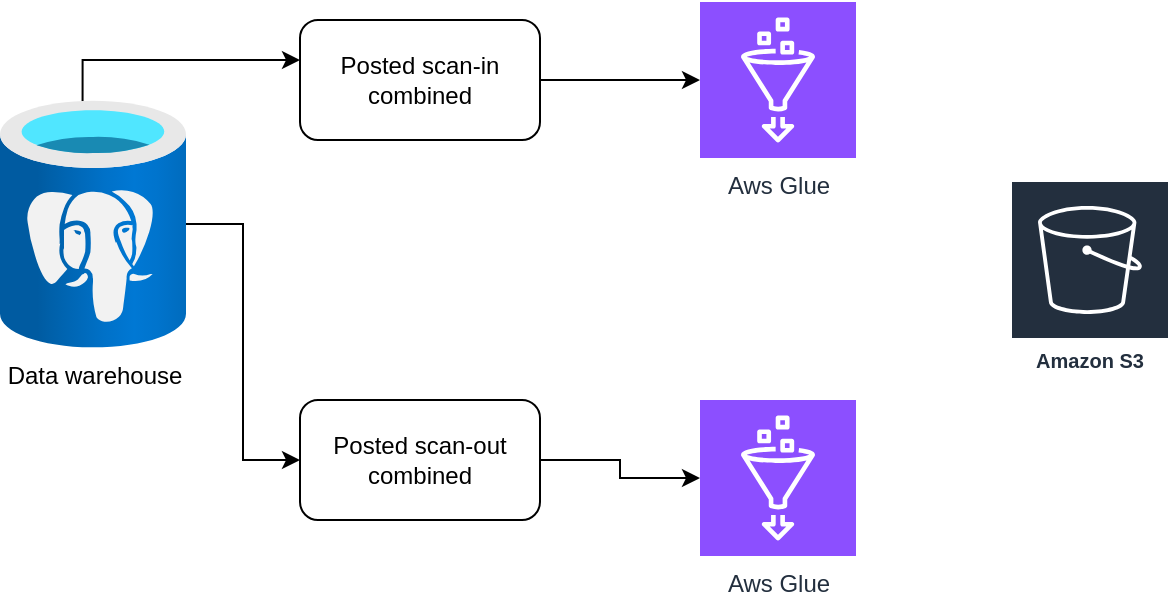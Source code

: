 <mxfile version="24.5.2" type="github">
  <diagram name="Page-1" id="iZcKI4B3J8yrRd7xRlpH">
    <mxGraphModel dx="1034" dy="2147" grid="1" gridSize="10" guides="1" tooltips="1" connect="1" arrows="1" fold="1" page="1" pageScale="1" pageWidth="1169" pageHeight="1654" math="0" shadow="0">
      <root>
        <mxCell id="0" />
        <mxCell id="1" parent="0" />
        <mxCell id="jsC2yVKV6_jI0NT67JG1-1" value="Amazon S3" style="sketch=0;outlineConnect=0;fontColor=#232F3E;gradientColor=none;strokeColor=#ffffff;fillColor=#232F3E;dashed=0;verticalLabelPosition=middle;verticalAlign=bottom;align=center;html=1;whiteSpace=wrap;fontSize=10;fontStyle=1;spacing=3;shape=mxgraph.aws4.productIcon;prIcon=mxgraph.aws4.s3;" vertex="1" parent="1">
          <mxGeometry x="585" y="-430" width="80" height="100" as="geometry" />
        </mxCell>
        <mxCell id="jsC2yVKV6_jI0NT67JG1-4" style="edgeStyle=orthogonalEdgeStyle;rounded=0;orthogonalLoop=1;jettySize=auto;html=1;exitX=0.444;exitY=0.005;exitDx=0;exitDy=0;exitPerimeter=0;" edge="1" parent="1" source="jsC2yVKV6_jI0NT67JG1-2">
          <mxGeometry relative="1" as="geometry">
            <mxPoint x="230" y="-490" as="targetPoint" />
            <Array as="points">
              <mxPoint x="121" y="-490" />
            </Array>
          </mxGeometry>
        </mxCell>
        <mxCell id="jsC2yVKV6_jI0NT67JG1-6" style="edgeStyle=orthogonalEdgeStyle;rounded=0;orthogonalLoop=1;jettySize=auto;html=1;entryX=0;entryY=0.5;entryDx=0;entryDy=0;" edge="1" parent="1" source="jsC2yVKV6_jI0NT67JG1-2" target="jsC2yVKV6_jI0NT67JG1-8">
          <mxGeometry relative="1" as="geometry">
            <mxPoint x="127" y="-240" as="targetPoint" />
          </mxGeometry>
        </mxCell>
        <mxCell id="jsC2yVKV6_jI0NT67JG1-2" value="Data warehouse" style="image;aspect=fixed;html=1;points=[];align=center;fontSize=12;image=img/lib/azure2/databases/Azure_Database_PostgreSQL_Server.svg;" vertex="1" parent="1">
          <mxGeometry x="80" y="-470" width="93" height="124" as="geometry" />
        </mxCell>
        <mxCell id="jsC2yVKV6_jI0NT67JG1-7" value="Posted scan-in combined" style="rounded=1;whiteSpace=wrap;html=1;" vertex="1" parent="1">
          <mxGeometry x="230" y="-510" width="120" height="60" as="geometry" />
        </mxCell>
        <mxCell id="jsC2yVKV6_jI0NT67JG1-12" style="edgeStyle=orthogonalEdgeStyle;rounded=0;orthogonalLoop=1;jettySize=auto;html=1;" edge="1" parent="1" source="jsC2yVKV6_jI0NT67JG1-8" target="jsC2yVKV6_jI0NT67JG1-9">
          <mxGeometry relative="1" as="geometry" />
        </mxCell>
        <mxCell id="jsC2yVKV6_jI0NT67JG1-8" value="Posted scan-out combined" style="rounded=1;whiteSpace=wrap;html=1;" vertex="1" parent="1">
          <mxGeometry x="230" y="-320" width="120" height="60" as="geometry" />
        </mxCell>
        <mxCell id="jsC2yVKV6_jI0NT67JG1-9" value="Aws Glue" style="sketch=0;points=[[0,0,0],[0.25,0,0],[0.5,0,0],[0.75,0,0],[1,0,0],[0,1,0],[0.25,1,0],[0.5,1,0],[0.75,1,0],[1,1,0],[0,0.25,0],[0,0.5,0],[0,0.75,0],[1,0.25,0],[1,0.5,0],[1,0.75,0]];outlineConnect=0;fontColor=#232F3E;fillColor=#8C4FFF;strokeColor=#ffffff;dashed=0;verticalLabelPosition=bottom;verticalAlign=top;align=center;html=1;fontSize=12;fontStyle=0;aspect=fixed;shape=mxgraph.aws4.resourceIcon;resIcon=mxgraph.aws4.glue;" vertex="1" parent="1">
          <mxGeometry x="430" y="-320" width="78" height="78" as="geometry" />
        </mxCell>
        <mxCell id="jsC2yVKV6_jI0NT67JG1-10" style="edgeStyle=orthogonalEdgeStyle;rounded=0;orthogonalLoop=1;jettySize=auto;html=1;entryX=0;entryY=0.5;entryDx=0;entryDy=0;entryPerimeter=0;" edge="1" parent="1" source="jsC2yVKV6_jI0NT67JG1-7" target="jsC2yVKV6_jI0NT67JG1-11">
          <mxGeometry relative="1" as="geometry" />
        </mxCell>
        <mxCell id="jsC2yVKV6_jI0NT67JG1-11" value="Aws Glue" style="sketch=0;points=[[0,0,0],[0.25,0,0],[0.5,0,0],[0.75,0,0],[1,0,0],[0,1,0],[0.25,1,0],[0.5,1,0],[0.75,1,0],[1,1,0],[0,0.25,0],[0,0.5,0],[0,0.75,0],[1,0.25,0],[1,0.5,0],[1,0.75,0]];outlineConnect=0;fontColor=#232F3E;fillColor=#8C4FFF;strokeColor=#ffffff;dashed=0;verticalLabelPosition=bottom;verticalAlign=top;align=center;html=1;fontSize=12;fontStyle=0;aspect=fixed;shape=mxgraph.aws4.resourceIcon;resIcon=mxgraph.aws4.glue;" vertex="1" parent="1">
          <mxGeometry x="430" y="-519" width="78" height="78" as="geometry" />
        </mxCell>
      </root>
    </mxGraphModel>
  </diagram>
</mxfile>

